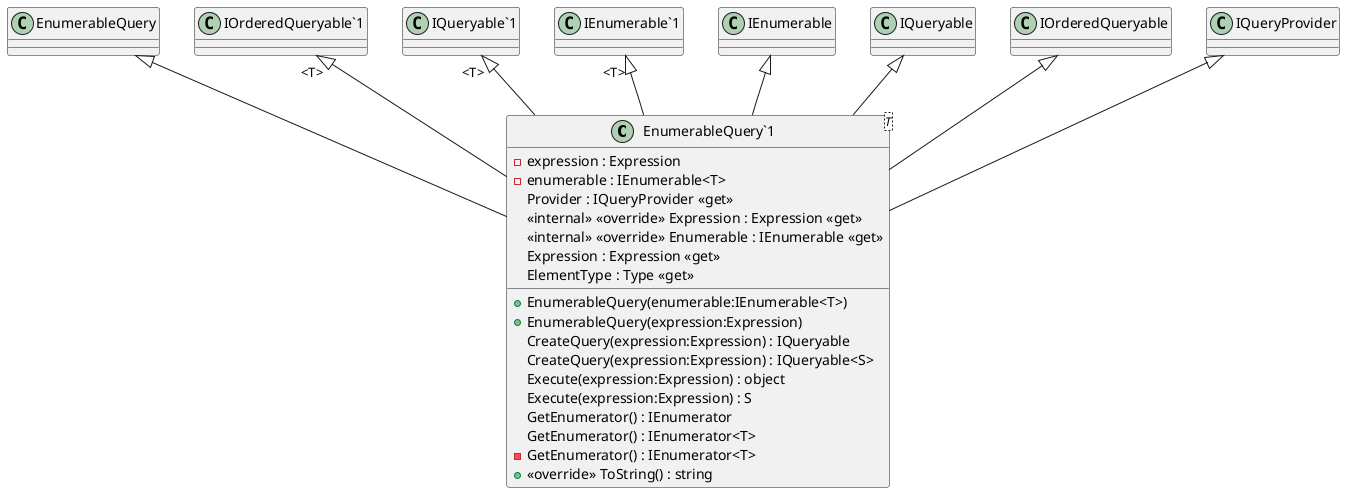@startuml
class "EnumerableQuery`1"<T> {
    - expression : Expression
    - enumerable : IEnumerable<T>
    Provider : IQueryProvider <<get>>
    + EnumerableQuery(enumerable:IEnumerable<T>)
    + EnumerableQuery(expression:Expression)
    <<internal>> <<override>> Expression : Expression <<get>>
    <<internal>> <<override>> Enumerable : IEnumerable <<get>>
    Expression : Expression <<get>>
    ElementType : Type <<get>>
    CreateQuery(expression:Expression) : IQueryable
    CreateQuery(expression:Expression) : IQueryable<S>
    Execute(expression:Expression) : object
    Execute(expression:Expression) : S
    GetEnumerator() : IEnumerator
    GetEnumerator() : IEnumerator<T>
    - GetEnumerator() : IEnumerator<T>
    + <<override>> ToString() : string
}
EnumerableQuery <|-- "EnumerableQuery`1"
"IOrderedQueryable`1" "<T>" <|-- "EnumerableQuery`1"
"IQueryable`1" "<T>" <|-- "EnumerableQuery`1"
"IEnumerable`1" "<T>" <|-- "EnumerableQuery`1"
IEnumerable <|-- "EnumerableQuery`1"
IQueryable <|-- "EnumerableQuery`1"
IOrderedQueryable <|-- "EnumerableQuery`1"
IQueryProvider <|-- "EnumerableQuery`1"
@enduml
